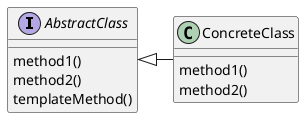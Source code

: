 @startuml
Interface AbstractClass {

  method1()
  method2()
  templateMethod()
}
class ConcreteClass {

  method1()
  method2()
}

ConcreteClass -left-|> AbstractClass
@enduml
